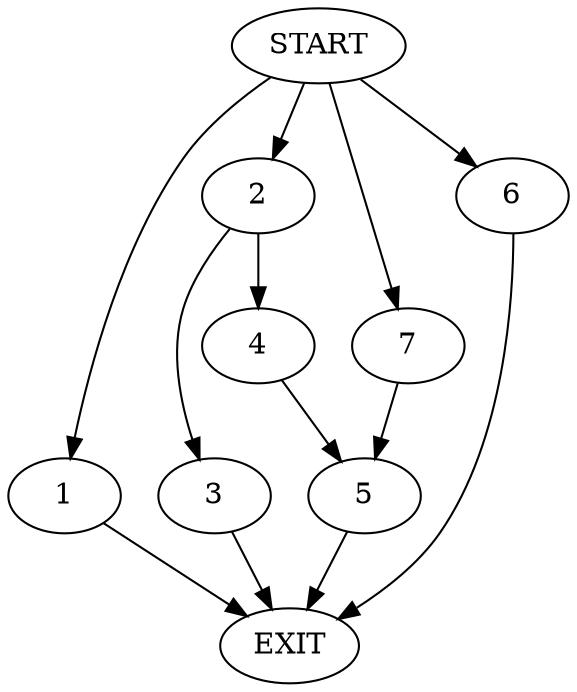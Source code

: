 digraph {
0 [label="START"]
8 [label="EXIT"]
0 -> 1
1 -> 8
0 -> 2
2 -> 3
2 -> 4
3 -> 8
4 -> 5
5 -> 8
0 -> 6
6 -> 8
0 -> 7
7 -> 5
}
